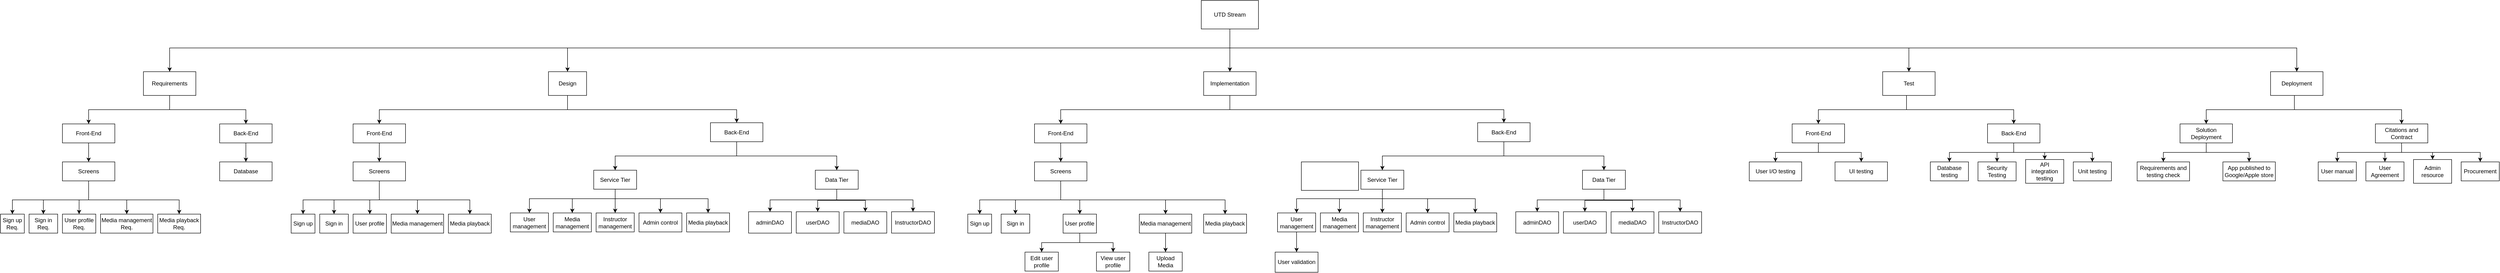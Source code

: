 <mxfile version="14.4.3" type="github">
  <diagram id="Z83CDnLwwzP-TWheSOMz" name="Page-1">
    <mxGraphModel dx="1221" dy="682" grid="1" gridSize="10" guides="1" tooltips="1" connect="1" arrows="1" fold="1" page="1" pageScale="1" pageWidth="850" pageHeight="1100" math="0" shadow="0">
      <root>
        <mxCell id="0" />
        <mxCell id="1" parent="0" />
        <mxCell id="xZ4t5qYj1OsYNwdSgrL3-1" value="Back-End" style="rounded=0;whiteSpace=wrap;html=1;" vertex="1" parent="1">
          <mxGeometry x="470" y="390" width="110" height="40" as="geometry" />
        </mxCell>
        <mxCell id="xZ4t5qYj1OsYNwdSgrL3-2" value="Database" style="rounded=0;whiteSpace=wrap;html=1;" vertex="1" parent="1">
          <mxGeometry x="470" y="470" width="110" height="40" as="geometry" />
        </mxCell>
        <mxCell id="xZ4t5qYj1OsYNwdSgrL3-3" value="" style="endArrow=classic;html=1;entryX=0.5;entryY=0;entryDx=0;entryDy=0;exitX=0.5;exitY=1;exitDx=0;exitDy=0;" edge="1" parent="1" source="xZ4t5qYj1OsYNwdSgrL3-1" target="xZ4t5qYj1OsYNwdSgrL3-2">
          <mxGeometry width="50" height="50" relative="1" as="geometry">
            <mxPoint x="130" y="430" as="sourcePoint" />
            <mxPoint x="180" y="380" as="targetPoint" />
          </mxGeometry>
        </mxCell>
        <mxCell id="xZ4t5qYj1OsYNwdSgrL3-6" value="" style="edgeStyle=orthogonalEdgeStyle;rounded=0;orthogonalLoop=1;jettySize=auto;html=1;" edge="1" parent="1" source="xZ4t5qYj1OsYNwdSgrL3-4" target="xZ4t5qYj1OsYNwdSgrL3-5">
          <mxGeometry relative="1" as="geometry" />
        </mxCell>
        <mxCell id="xZ4t5qYj1OsYNwdSgrL3-4" value="Front-End" style="rounded=0;whiteSpace=wrap;html=1;" vertex="1" parent="1">
          <mxGeometry x="140" y="390" width="110" height="40" as="geometry" />
        </mxCell>
        <mxCell id="xZ4t5qYj1OsYNwdSgrL3-16" value="" style="edgeStyle=orthogonalEdgeStyle;rounded=0;orthogonalLoop=1;jettySize=auto;html=1;entryX=0.5;entryY=0;entryDx=0;entryDy=0;" edge="1" parent="1" source="xZ4t5qYj1OsYNwdSgrL3-5" target="xZ4t5qYj1OsYNwdSgrL3-11">
          <mxGeometry relative="1" as="geometry">
            <Array as="points">
              <mxPoint x="195" y="550" />
              <mxPoint x="385" y="550" />
            </Array>
          </mxGeometry>
        </mxCell>
        <mxCell id="xZ4t5qYj1OsYNwdSgrL3-17" value="" style="edgeStyle=orthogonalEdgeStyle;rounded=0;orthogonalLoop=1;jettySize=auto;html=1;entryX=0.5;entryY=0;entryDx=0;entryDy=0;" edge="1" parent="1" source="xZ4t5qYj1OsYNwdSgrL3-5" target="xZ4t5qYj1OsYNwdSgrL3-7">
          <mxGeometry relative="1" as="geometry">
            <Array as="points">
              <mxPoint x="195" y="550" />
              <mxPoint x="35" y="550" />
            </Array>
          </mxGeometry>
        </mxCell>
        <mxCell id="xZ4t5qYj1OsYNwdSgrL3-18" value="" style="edgeStyle=orthogonalEdgeStyle;rounded=0;orthogonalLoop=1;jettySize=auto;html=1;" edge="1" parent="1" source="xZ4t5qYj1OsYNwdSgrL3-5" target="xZ4t5qYj1OsYNwdSgrL3-8">
          <mxGeometry relative="1" as="geometry">
            <Array as="points">
              <mxPoint x="195" y="550" />
              <mxPoint x="100" y="550" />
            </Array>
          </mxGeometry>
        </mxCell>
        <mxCell id="xZ4t5qYj1OsYNwdSgrL3-19" value="" style="edgeStyle=orthogonalEdgeStyle;rounded=0;orthogonalLoop=1;jettySize=auto;html=1;entryX=0.5;entryY=0;entryDx=0;entryDy=0;" edge="1" parent="1" source="xZ4t5qYj1OsYNwdSgrL3-5" target="xZ4t5qYj1OsYNwdSgrL3-10">
          <mxGeometry relative="1" as="geometry">
            <Array as="points">
              <mxPoint x="195" y="550" />
              <mxPoint x="275" y="550" />
            </Array>
          </mxGeometry>
        </mxCell>
        <mxCell id="xZ4t5qYj1OsYNwdSgrL3-5" value="Screens" style="rounded=0;whiteSpace=wrap;html=1;" vertex="1" parent="1">
          <mxGeometry x="140" y="470" width="110" height="40" as="geometry" />
        </mxCell>
        <mxCell id="xZ4t5qYj1OsYNwdSgrL3-7" value="Sign up Req." style="rounded=0;whiteSpace=wrap;html=1;" vertex="1" parent="1">
          <mxGeometry x="10" y="580" width="50" height="40" as="geometry" />
        </mxCell>
        <mxCell id="xZ4t5qYj1OsYNwdSgrL3-8" value="Sign in&lt;br&gt;Req." style="rounded=0;whiteSpace=wrap;html=1;" vertex="1" parent="1">
          <mxGeometry x="70" y="580" width="60" height="40" as="geometry" />
        </mxCell>
        <mxCell id="xZ4t5qYj1OsYNwdSgrL3-9" value="User profile&lt;br&gt;Req." style="rounded=0;whiteSpace=wrap;html=1;" vertex="1" parent="1">
          <mxGeometry x="140" y="580" width="70" height="40" as="geometry" />
        </mxCell>
        <mxCell id="xZ4t5qYj1OsYNwdSgrL3-10" value="Media management&lt;br&gt;Req." style="rounded=0;whiteSpace=wrap;html=1;" vertex="1" parent="1">
          <mxGeometry x="220" y="580" width="110" height="40" as="geometry" />
        </mxCell>
        <mxCell id="xZ4t5qYj1OsYNwdSgrL3-11" value="Media playback&lt;br&gt;Req." style="rounded=0;whiteSpace=wrap;html=1;" vertex="1" parent="1">
          <mxGeometry x="340" y="580" width="90" height="40" as="geometry" />
        </mxCell>
        <mxCell id="xZ4t5qYj1OsYNwdSgrL3-20" value="" style="edgeStyle=orthogonalEdgeStyle;rounded=0;orthogonalLoop=1;jettySize=auto;html=1;entryX=0.5;entryY=0;entryDx=0;entryDy=0;exitX=0.5;exitY=1;exitDx=0;exitDy=0;" edge="1" parent="1" source="xZ4t5qYj1OsYNwdSgrL3-5" target="xZ4t5qYj1OsYNwdSgrL3-9">
          <mxGeometry relative="1" as="geometry">
            <mxPoint x="205" y="540" as="sourcePoint" />
            <mxPoint x="285" y="590" as="targetPoint" />
            <Array as="points">
              <mxPoint x="195" y="550" />
              <mxPoint x="175" y="550" />
            </Array>
          </mxGeometry>
        </mxCell>
        <mxCell id="xZ4t5qYj1OsYNwdSgrL3-24" value="" style="edgeStyle=orthogonalEdgeStyle;rounded=0;orthogonalLoop=1;jettySize=auto;html=1;" edge="1" parent="1" source="xZ4t5qYj1OsYNwdSgrL3-23" target="xZ4t5qYj1OsYNwdSgrL3-4">
          <mxGeometry relative="1" as="geometry">
            <Array as="points">
              <mxPoint x="365" y="360" />
              <mxPoint x="195" y="360" />
            </Array>
          </mxGeometry>
        </mxCell>
        <mxCell id="xZ4t5qYj1OsYNwdSgrL3-25" style="edgeStyle=orthogonalEdgeStyle;rounded=0;orthogonalLoop=1;jettySize=auto;html=1;entryX=0.5;entryY=0;entryDx=0;entryDy=0;" edge="1" parent="1" source="xZ4t5qYj1OsYNwdSgrL3-23" target="xZ4t5qYj1OsYNwdSgrL3-1">
          <mxGeometry relative="1" as="geometry">
            <Array as="points">
              <mxPoint x="365" y="360" />
              <mxPoint x="525" y="360" />
            </Array>
          </mxGeometry>
        </mxCell>
        <mxCell id="xZ4t5qYj1OsYNwdSgrL3-23" value="Requirements" style="rounded=0;whiteSpace=wrap;html=1;" vertex="1" parent="1">
          <mxGeometry x="310" y="280" width="110" height="50" as="geometry" />
        </mxCell>
        <mxCell id="xZ4t5qYj1OsYNwdSgrL3-62" style="edgeStyle=orthogonalEdgeStyle;rounded=0;orthogonalLoop=1;jettySize=auto;html=1;entryX=0.5;entryY=0;entryDx=0;entryDy=0;" edge="1" parent="1" source="xZ4t5qYj1OsYNwdSgrL3-26" target="xZ4t5qYj1OsYNwdSgrL3-45">
          <mxGeometry relative="1" as="geometry">
            <Array as="points">
              <mxPoint x="1555" y="457.5" />
              <mxPoint x="1300" y="457.5" />
            </Array>
          </mxGeometry>
        </mxCell>
        <mxCell id="xZ4t5qYj1OsYNwdSgrL3-63" style="edgeStyle=orthogonalEdgeStyle;rounded=0;orthogonalLoop=1;jettySize=auto;html=1;entryX=0.5;entryY=0;entryDx=0;entryDy=0;" edge="1" parent="1" source="xZ4t5qYj1OsYNwdSgrL3-26" target="xZ4t5qYj1OsYNwdSgrL3-27">
          <mxGeometry relative="1" as="geometry">
            <Array as="points">
              <mxPoint x="1555" y="457.5" />
              <mxPoint x="1765" y="457.5" />
            </Array>
          </mxGeometry>
        </mxCell>
        <mxCell id="xZ4t5qYj1OsYNwdSgrL3-26" value="Back-End" style="rounded=0;whiteSpace=wrap;html=1;" vertex="1" parent="1">
          <mxGeometry x="1500" y="387.5" width="110" height="40" as="geometry" />
        </mxCell>
        <mxCell id="xZ4t5qYj1OsYNwdSgrL3-64" value="" style="edgeStyle=orthogonalEdgeStyle;rounded=0;orthogonalLoop=1;jettySize=auto;html=1;entryX=0.5;entryY=0;entryDx=0;entryDy=0;" edge="1" parent="1" source="xZ4t5qYj1OsYNwdSgrL3-27" target="xZ4t5qYj1OsYNwdSgrL3-55">
          <mxGeometry relative="1" as="geometry">
            <Array as="points">
              <mxPoint x="1765" y="550" />
              <mxPoint x="1925" y="550" />
            </Array>
          </mxGeometry>
        </mxCell>
        <mxCell id="xZ4t5qYj1OsYNwdSgrL3-65" value="" style="edgeStyle=orthogonalEdgeStyle;rounded=0;orthogonalLoop=1;jettySize=auto;html=1;entryX=0.5;entryY=0;entryDx=0;entryDy=0;" edge="1" parent="1" source="xZ4t5qYj1OsYNwdSgrL3-27" target="xZ4t5qYj1OsYNwdSgrL3-56">
          <mxGeometry relative="1" as="geometry">
            <Array as="points">
              <mxPoint x="1765" y="550" />
              <mxPoint x="1625" y="550" />
            </Array>
          </mxGeometry>
        </mxCell>
        <mxCell id="xZ4t5qYj1OsYNwdSgrL3-66" value="" style="edgeStyle=orthogonalEdgeStyle;rounded=0;orthogonalLoop=1;jettySize=auto;html=1;entryX=0.5;entryY=0;entryDx=0;entryDy=0;" edge="1" parent="1" source="xZ4t5qYj1OsYNwdSgrL3-27" target="xZ4t5qYj1OsYNwdSgrL3-53">
          <mxGeometry relative="1" as="geometry">
            <Array as="points">
              <mxPoint x="1765" y="551" />
              <mxPoint x="1725" y="551" />
            </Array>
          </mxGeometry>
        </mxCell>
        <mxCell id="xZ4t5qYj1OsYNwdSgrL3-67" style="edgeStyle=orthogonalEdgeStyle;rounded=0;orthogonalLoop=1;jettySize=auto;html=1;entryX=0.5;entryY=0;entryDx=0;entryDy=0;" edge="1" parent="1" source="xZ4t5qYj1OsYNwdSgrL3-27" target="xZ4t5qYj1OsYNwdSgrL3-54">
          <mxGeometry relative="1" as="geometry">
            <Array as="points">
              <mxPoint x="1765" y="551" />
              <mxPoint x="1825" y="551" />
            </Array>
          </mxGeometry>
        </mxCell>
        <mxCell id="xZ4t5qYj1OsYNwdSgrL3-27" value="Data Tier" style="rounded=0;whiteSpace=wrap;html=1;" vertex="1" parent="1">
          <mxGeometry x="1720" y="487.5" width="90" height="40" as="geometry" />
        </mxCell>
        <mxCell id="xZ4t5qYj1OsYNwdSgrL3-29" value="" style="edgeStyle=orthogonalEdgeStyle;rounded=0;orthogonalLoop=1;jettySize=auto;html=1;" edge="1" parent="1" source="xZ4t5qYj1OsYNwdSgrL3-30" target="xZ4t5qYj1OsYNwdSgrL3-35">
          <mxGeometry relative="1" as="geometry" />
        </mxCell>
        <mxCell id="xZ4t5qYj1OsYNwdSgrL3-30" value="Front-End" style="rounded=0;whiteSpace=wrap;html=1;" vertex="1" parent="1">
          <mxGeometry x="750" y="390" width="110" height="40" as="geometry" />
        </mxCell>
        <mxCell id="xZ4t5qYj1OsYNwdSgrL3-31" value="" style="edgeStyle=orthogonalEdgeStyle;rounded=0;orthogonalLoop=1;jettySize=auto;html=1;entryX=0.5;entryY=0;entryDx=0;entryDy=0;" edge="1" parent="1" source="xZ4t5qYj1OsYNwdSgrL3-35" target="xZ4t5qYj1OsYNwdSgrL3-40">
          <mxGeometry relative="1" as="geometry">
            <Array as="points">
              <mxPoint x="805" y="550" />
              <mxPoint x="995" y="550" />
            </Array>
          </mxGeometry>
        </mxCell>
        <mxCell id="xZ4t5qYj1OsYNwdSgrL3-32" value="" style="edgeStyle=orthogonalEdgeStyle;rounded=0;orthogonalLoop=1;jettySize=auto;html=1;entryX=0.5;entryY=0;entryDx=0;entryDy=0;" edge="1" parent="1" source="xZ4t5qYj1OsYNwdSgrL3-35" target="xZ4t5qYj1OsYNwdSgrL3-36">
          <mxGeometry relative="1" as="geometry">
            <Array as="points">
              <mxPoint x="805" y="550" />
              <mxPoint x="645" y="550" />
            </Array>
          </mxGeometry>
        </mxCell>
        <mxCell id="xZ4t5qYj1OsYNwdSgrL3-33" value="" style="edgeStyle=orthogonalEdgeStyle;rounded=0;orthogonalLoop=1;jettySize=auto;html=1;" edge="1" parent="1" source="xZ4t5qYj1OsYNwdSgrL3-35" target="xZ4t5qYj1OsYNwdSgrL3-37">
          <mxGeometry relative="1" as="geometry">
            <Array as="points">
              <mxPoint x="805" y="550" />
              <mxPoint x="710" y="550" />
            </Array>
          </mxGeometry>
        </mxCell>
        <mxCell id="xZ4t5qYj1OsYNwdSgrL3-34" value="" style="edgeStyle=orthogonalEdgeStyle;rounded=0;orthogonalLoop=1;jettySize=auto;html=1;entryX=0.5;entryY=0;entryDx=0;entryDy=0;" edge="1" parent="1" source="xZ4t5qYj1OsYNwdSgrL3-35" target="xZ4t5qYj1OsYNwdSgrL3-39">
          <mxGeometry relative="1" as="geometry">
            <Array as="points">
              <mxPoint x="805" y="550" />
              <mxPoint x="885" y="550" />
            </Array>
          </mxGeometry>
        </mxCell>
        <mxCell id="xZ4t5qYj1OsYNwdSgrL3-35" value="Screens" style="rounded=0;whiteSpace=wrap;html=1;" vertex="1" parent="1">
          <mxGeometry x="750" y="470" width="110" height="40" as="geometry" />
        </mxCell>
        <mxCell id="xZ4t5qYj1OsYNwdSgrL3-36" value="Sign up" style="rounded=0;whiteSpace=wrap;html=1;" vertex="1" parent="1">
          <mxGeometry x="620" y="580" width="50" height="40" as="geometry" />
        </mxCell>
        <mxCell id="xZ4t5qYj1OsYNwdSgrL3-37" value="Sign in" style="rounded=0;whiteSpace=wrap;html=1;" vertex="1" parent="1">
          <mxGeometry x="680" y="580" width="60" height="40" as="geometry" />
        </mxCell>
        <mxCell id="xZ4t5qYj1OsYNwdSgrL3-38" value="User profile" style="rounded=0;whiteSpace=wrap;html=1;" vertex="1" parent="1">
          <mxGeometry x="750" y="580" width="70" height="40" as="geometry" />
        </mxCell>
        <mxCell id="xZ4t5qYj1OsYNwdSgrL3-39" value="Media management" style="rounded=0;whiteSpace=wrap;html=1;" vertex="1" parent="1">
          <mxGeometry x="830" y="580" width="110" height="40" as="geometry" />
        </mxCell>
        <mxCell id="xZ4t5qYj1OsYNwdSgrL3-40" value="Media playback" style="rounded=0;whiteSpace=wrap;html=1;" vertex="1" parent="1">
          <mxGeometry x="950" y="580" width="90" height="40" as="geometry" />
        </mxCell>
        <mxCell id="xZ4t5qYj1OsYNwdSgrL3-41" value="" style="edgeStyle=orthogonalEdgeStyle;rounded=0;orthogonalLoop=1;jettySize=auto;html=1;entryX=0.5;entryY=0;entryDx=0;entryDy=0;exitX=0.5;exitY=1;exitDx=0;exitDy=0;" edge="1" parent="1" source="xZ4t5qYj1OsYNwdSgrL3-35" target="xZ4t5qYj1OsYNwdSgrL3-38">
          <mxGeometry relative="1" as="geometry">
            <mxPoint x="815" y="540" as="sourcePoint" />
            <mxPoint x="895" y="590" as="targetPoint" />
            <Array as="points">
              <mxPoint x="805" y="550" />
              <mxPoint x="785" y="550" />
            </Array>
          </mxGeometry>
        </mxCell>
        <mxCell id="xZ4t5qYj1OsYNwdSgrL3-42" value="" style="edgeStyle=orthogonalEdgeStyle;rounded=0;orthogonalLoop=1;jettySize=auto;html=1;" edge="1" parent="1" source="xZ4t5qYj1OsYNwdSgrL3-44" target="xZ4t5qYj1OsYNwdSgrL3-30">
          <mxGeometry relative="1" as="geometry">
            <Array as="points">
              <mxPoint x="1200" y="360" />
              <mxPoint x="805" y="360" />
            </Array>
          </mxGeometry>
        </mxCell>
        <mxCell id="xZ4t5qYj1OsYNwdSgrL3-43" style="edgeStyle=orthogonalEdgeStyle;rounded=0;orthogonalLoop=1;jettySize=auto;html=1;entryX=0.5;entryY=0;entryDx=0;entryDy=0;" edge="1" parent="1" source="xZ4t5qYj1OsYNwdSgrL3-44" target="xZ4t5qYj1OsYNwdSgrL3-26">
          <mxGeometry relative="1" as="geometry">
            <Array as="points">
              <mxPoint x="1200" y="360" />
              <mxPoint x="1555" y="360" />
            </Array>
          </mxGeometry>
        </mxCell>
        <mxCell id="xZ4t5qYj1OsYNwdSgrL3-44" value="Design" style="rounded=0;whiteSpace=wrap;html=1;" vertex="1" parent="1">
          <mxGeometry x="1160" y="280" width="80" height="50" as="geometry" />
        </mxCell>
        <mxCell id="xZ4t5qYj1OsYNwdSgrL3-57" value="" style="edgeStyle=orthogonalEdgeStyle;rounded=0;orthogonalLoop=1;jettySize=auto;html=1;entryX=0.5;entryY=0;entryDx=0;entryDy=0;" edge="1" parent="1" source="xZ4t5qYj1OsYNwdSgrL3-45" target="xZ4t5qYj1OsYNwdSgrL3-50">
          <mxGeometry relative="1" as="geometry">
            <Array as="points">
              <mxPoint x="1300" y="547.5" />
              <mxPoint x="1495" y="547.5" />
            </Array>
          </mxGeometry>
        </mxCell>
        <mxCell id="xZ4t5qYj1OsYNwdSgrL3-58" value="" style="edgeStyle=orthogonalEdgeStyle;rounded=0;orthogonalLoop=1;jettySize=auto;html=1;entryX=0.5;entryY=0;entryDx=0;entryDy=0;" edge="1" parent="1" source="xZ4t5qYj1OsYNwdSgrL3-45" target="xZ4t5qYj1OsYNwdSgrL3-49">
          <mxGeometry relative="1" as="geometry">
            <Array as="points">
              <mxPoint x="1300" y="547.5" />
              <mxPoint x="1395" y="547.5" />
            </Array>
          </mxGeometry>
        </mxCell>
        <mxCell id="xZ4t5qYj1OsYNwdSgrL3-59" value="" style="edgeStyle=orthogonalEdgeStyle;rounded=0;orthogonalLoop=1;jettySize=auto;html=1;entryX=0.5;entryY=0;entryDx=0;entryDy=0;" edge="1" parent="1" source="xZ4t5qYj1OsYNwdSgrL3-45" target="xZ4t5qYj1OsYNwdSgrL3-46">
          <mxGeometry relative="1" as="geometry">
            <Array as="points">
              <mxPoint x="1300" y="547.5" />
              <mxPoint x="1120" y="547.5" />
            </Array>
          </mxGeometry>
        </mxCell>
        <mxCell id="xZ4t5qYj1OsYNwdSgrL3-60" value="" style="edgeStyle=orthogonalEdgeStyle;rounded=0;orthogonalLoop=1;jettySize=auto;html=1;entryX=0.5;entryY=0;entryDx=0;entryDy=0;" edge="1" parent="1" source="xZ4t5qYj1OsYNwdSgrL3-45" target="xZ4t5qYj1OsYNwdSgrL3-47">
          <mxGeometry relative="1" as="geometry">
            <Array as="points">
              <mxPoint x="1300" y="547.5" />
              <mxPoint x="1210" y="547.5" />
            </Array>
          </mxGeometry>
        </mxCell>
        <mxCell id="xZ4t5qYj1OsYNwdSgrL3-61" value="" style="edgeStyle=orthogonalEdgeStyle;rounded=0;orthogonalLoop=1;jettySize=auto;html=1;" edge="1" parent="1" source="xZ4t5qYj1OsYNwdSgrL3-45" target="xZ4t5qYj1OsYNwdSgrL3-48">
          <mxGeometry relative="1" as="geometry" />
        </mxCell>
        <mxCell id="xZ4t5qYj1OsYNwdSgrL3-45" value="Service Tier" style="rounded=0;whiteSpace=wrap;html=1;" vertex="1" parent="1">
          <mxGeometry x="1255" y="487.5" width="90" height="40" as="geometry" />
        </mxCell>
        <mxCell id="xZ4t5qYj1OsYNwdSgrL3-46" value="User management" style="rounded=0;whiteSpace=wrap;html=1;" vertex="1" parent="1">
          <mxGeometry x="1080" y="577.5" width="80" height="40" as="geometry" />
        </mxCell>
        <mxCell id="xZ4t5qYj1OsYNwdSgrL3-47" value="Media management" style="rounded=0;whiteSpace=wrap;html=1;" vertex="1" parent="1">
          <mxGeometry x="1170" y="577.5" width="80" height="40" as="geometry" />
        </mxCell>
        <mxCell id="xZ4t5qYj1OsYNwdSgrL3-48" value="Instructor management" style="rounded=0;whiteSpace=wrap;html=1;" vertex="1" parent="1">
          <mxGeometry x="1260" y="577.5" width="80" height="40" as="geometry" />
        </mxCell>
        <mxCell id="xZ4t5qYj1OsYNwdSgrL3-49" value="Admin control" style="rounded=0;whiteSpace=wrap;html=1;" vertex="1" parent="1">
          <mxGeometry x="1350" y="577.5" width="90" height="40" as="geometry" />
        </mxCell>
        <mxCell id="xZ4t5qYj1OsYNwdSgrL3-50" value="Media playback" style="rounded=0;whiteSpace=wrap;html=1;" vertex="1" parent="1">
          <mxGeometry x="1450" y="577.5" width="90" height="40" as="geometry" />
        </mxCell>
        <mxCell id="xZ4t5qYj1OsYNwdSgrL3-53" value="userDAO" style="whiteSpace=wrap;html=1;rounded=0;" vertex="1" parent="1">
          <mxGeometry x="1680" y="575" width="90" height="45" as="geometry" />
        </mxCell>
        <mxCell id="xZ4t5qYj1OsYNwdSgrL3-54" value="mediaDAO" style="whiteSpace=wrap;html=1;rounded=0;" vertex="1" parent="1">
          <mxGeometry x="1780" y="575" width="90" height="45" as="geometry" />
        </mxCell>
        <mxCell id="xZ4t5qYj1OsYNwdSgrL3-55" value="InstructorDAO" style="whiteSpace=wrap;html=1;rounded=0;" vertex="1" parent="1">
          <mxGeometry x="1880" y="575" width="90" height="45" as="geometry" />
        </mxCell>
        <mxCell id="xZ4t5qYj1OsYNwdSgrL3-56" value="adminDAO" style="whiteSpace=wrap;html=1;rounded=0;" vertex="1" parent="1">
          <mxGeometry x="1580" y="575" width="90" height="45" as="geometry" />
        </mxCell>
        <mxCell id="xZ4t5qYj1OsYNwdSgrL3-68" style="edgeStyle=orthogonalEdgeStyle;rounded=0;orthogonalLoop=1;jettySize=auto;html=1;entryX=0.5;entryY=0;entryDx=0;entryDy=0;" edge="1" parent="1" source="xZ4t5qYj1OsYNwdSgrL3-70" target="xZ4t5qYj1OsYNwdSgrL3-97">
          <mxGeometry relative="1" as="geometry">
            <Array as="points">
              <mxPoint x="3165" y="457.5" />
              <mxPoint x="2910" y="457.5" />
            </Array>
          </mxGeometry>
        </mxCell>
        <mxCell id="xZ4t5qYj1OsYNwdSgrL3-69" style="edgeStyle=orthogonalEdgeStyle;rounded=0;orthogonalLoop=1;jettySize=auto;html=1;entryX=0.5;entryY=0;entryDx=0;entryDy=0;" edge="1" parent="1" source="xZ4t5qYj1OsYNwdSgrL3-70" target="xZ4t5qYj1OsYNwdSgrL3-75">
          <mxGeometry relative="1" as="geometry">
            <Array as="points">
              <mxPoint x="3165" y="457.5" />
              <mxPoint x="3375" y="457.5" />
            </Array>
          </mxGeometry>
        </mxCell>
        <mxCell id="xZ4t5qYj1OsYNwdSgrL3-70" value="Back-End" style="rounded=0;whiteSpace=wrap;html=1;" vertex="1" parent="1">
          <mxGeometry x="3110" y="387.5" width="110" height="40" as="geometry" />
        </mxCell>
        <mxCell id="xZ4t5qYj1OsYNwdSgrL3-71" value="" style="edgeStyle=orthogonalEdgeStyle;rounded=0;orthogonalLoop=1;jettySize=auto;html=1;entryX=0.5;entryY=0;entryDx=0;entryDy=0;" edge="1" parent="1" source="xZ4t5qYj1OsYNwdSgrL3-75">
          <mxGeometry relative="1" as="geometry">
            <Array as="points">
              <mxPoint x="3375" y="550" />
              <mxPoint x="3535" y="550" />
            </Array>
            <mxPoint x="3535" y="575" as="targetPoint" />
          </mxGeometry>
        </mxCell>
        <mxCell id="xZ4t5qYj1OsYNwdSgrL3-72" value="" style="edgeStyle=orthogonalEdgeStyle;rounded=0;orthogonalLoop=1;jettySize=auto;html=1;entryX=0.5;entryY=0;entryDx=0;entryDy=0;" edge="1" parent="1" source="xZ4t5qYj1OsYNwdSgrL3-75" target="xZ4t5qYj1OsYNwdSgrL3-106">
          <mxGeometry relative="1" as="geometry">
            <Array as="points">
              <mxPoint x="3375" y="550" />
              <mxPoint x="3235" y="550" />
            </Array>
          </mxGeometry>
        </mxCell>
        <mxCell id="xZ4t5qYj1OsYNwdSgrL3-73" value="" style="edgeStyle=orthogonalEdgeStyle;rounded=0;orthogonalLoop=1;jettySize=auto;html=1;entryX=0.5;entryY=0;entryDx=0;entryDy=0;" edge="1" parent="1" source="xZ4t5qYj1OsYNwdSgrL3-75" target="xZ4t5qYj1OsYNwdSgrL3-103">
          <mxGeometry relative="1" as="geometry">
            <Array as="points">
              <mxPoint x="3375" y="551" />
              <mxPoint x="3335" y="551" />
            </Array>
          </mxGeometry>
        </mxCell>
        <mxCell id="xZ4t5qYj1OsYNwdSgrL3-74" style="edgeStyle=orthogonalEdgeStyle;rounded=0;orthogonalLoop=1;jettySize=auto;html=1;entryX=0.5;entryY=0;entryDx=0;entryDy=0;" edge="1" parent="1" source="xZ4t5qYj1OsYNwdSgrL3-75" target="xZ4t5qYj1OsYNwdSgrL3-104">
          <mxGeometry relative="1" as="geometry">
            <Array as="points">
              <mxPoint x="3375" y="551" />
              <mxPoint x="3435" y="551" />
            </Array>
          </mxGeometry>
        </mxCell>
        <mxCell id="xZ4t5qYj1OsYNwdSgrL3-75" value="Data Tier" style="rounded=0;whiteSpace=wrap;html=1;" vertex="1" parent="1">
          <mxGeometry x="3330" y="487.5" width="90" height="40" as="geometry" />
        </mxCell>
        <mxCell id="xZ4t5qYj1OsYNwdSgrL3-76" value="" style="edgeStyle=orthogonalEdgeStyle;rounded=0;orthogonalLoop=1;jettySize=auto;html=1;" edge="1" parent="1" source="xZ4t5qYj1OsYNwdSgrL3-77" target="xZ4t5qYj1OsYNwdSgrL3-82">
          <mxGeometry relative="1" as="geometry" />
        </mxCell>
        <mxCell id="xZ4t5qYj1OsYNwdSgrL3-77" value="Front-End" style="rounded=0;whiteSpace=wrap;html=1;" vertex="1" parent="1">
          <mxGeometry x="2180" y="390" width="110" height="40" as="geometry" />
        </mxCell>
        <mxCell id="xZ4t5qYj1OsYNwdSgrL3-78" value="" style="edgeStyle=orthogonalEdgeStyle;rounded=0;orthogonalLoop=1;jettySize=auto;html=1;entryX=0.5;entryY=0;entryDx=0;entryDy=0;" edge="1" parent="1" source="xZ4t5qYj1OsYNwdSgrL3-82" target="xZ4t5qYj1OsYNwdSgrL3-87">
          <mxGeometry relative="1" as="geometry">
            <Array as="points">
              <mxPoint x="2235" y="550" />
              <mxPoint x="2580" y="550" />
            </Array>
          </mxGeometry>
        </mxCell>
        <mxCell id="xZ4t5qYj1OsYNwdSgrL3-79" value="" style="edgeStyle=orthogonalEdgeStyle;rounded=0;orthogonalLoop=1;jettySize=auto;html=1;entryX=0.5;entryY=0;entryDx=0;entryDy=0;" edge="1" parent="1" source="xZ4t5qYj1OsYNwdSgrL3-82" target="xZ4t5qYj1OsYNwdSgrL3-83">
          <mxGeometry relative="1" as="geometry">
            <Array as="points">
              <mxPoint x="2235" y="550" />
              <mxPoint x="2065" y="550" />
            </Array>
          </mxGeometry>
        </mxCell>
        <mxCell id="xZ4t5qYj1OsYNwdSgrL3-80" value="" style="edgeStyle=orthogonalEdgeStyle;rounded=0;orthogonalLoop=1;jettySize=auto;html=1;" edge="1" parent="1" source="xZ4t5qYj1OsYNwdSgrL3-82" target="xZ4t5qYj1OsYNwdSgrL3-84">
          <mxGeometry relative="1" as="geometry">
            <Array as="points">
              <mxPoint x="2235" y="550" />
              <mxPoint x="2140" y="550" />
            </Array>
          </mxGeometry>
        </mxCell>
        <mxCell id="xZ4t5qYj1OsYNwdSgrL3-81" value="" style="edgeStyle=orthogonalEdgeStyle;rounded=0;orthogonalLoop=1;jettySize=auto;html=1;entryX=0.5;entryY=0;entryDx=0;entryDy=0;" edge="1" parent="1" source="xZ4t5qYj1OsYNwdSgrL3-82" target="xZ4t5qYj1OsYNwdSgrL3-86">
          <mxGeometry relative="1" as="geometry">
            <Array as="points">
              <mxPoint x="2235" y="550" />
              <mxPoint x="2455" y="550" />
            </Array>
          </mxGeometry>
        </mxCell>
        <mxCell id="xZ4t5qYj1OsYNwdSgrL3-82" value="Screens" style="rounded=0;whiteSpace=wrap;html=1;" vertex="1" parent="1">
          <mxGeometry x="2180" y="470" width="110" height="40" as="geometry" />
        </mxCell>
        <mxCell id="xZ4t5qYj1OsYNwdSgrL3-83" value="Sign up" style="rounded=0;whiteSpace=wrap;html=1;" vertex="1" parent="1">
          <mxGeometry x="2040" y="580" width="50" height="40" as="geometry" />
        </mxCell>
        <mxCell id="xZ4t5qYj1OsYNwdSgrL3-84" value="Sign in" style="rounded=0;whiteSpace=wrap;html=1;" vertex="1" parent="1">
          <mxGeometry x="2110" y="580" width="60" height="40" as="geometry" />
        </mxCell>
        <mxCell id="xZ4t5qYj1OsYNwdSgrL3-114" value="" style="edgeStyle=orthogonalEdgeStyle;rounded=0;orthogonalLoop=1;jettySize=auto;html=1;" edge="1" parent="1" source="xZ4t5qYj1OsYNwdSgrL3-85" target="xZ4t5qYj1OsYNwdSgrL3-111">
          <mxGeometry relative="1" as="geometry" />
        </mxCell>
        <mxCell id="xZ4t5qYj1OsYNwdSgrL3-115" style="edgeStyle=orthogonalEdgeStyle;rounded=0;orthogonalLoop=1;jettySize=auto;html=1;entryX=0.5;entryY=0;entryDx=0;entryDy=0;" edge="1" parent="1" source="xZ4t5qYj1OsYNwdSgrL3-85" target="xZ4t5qYj1OsYNwdSgrL3-110">
          <mxGeometry relative="1" as="geometry">
            <Array as="points">
              <mxPoint x="2275" y="640" />
              <mxPoint x="2195" y="640" />
            </Array>
          </mxGeometry>
        </mxCell>
        <mxCell id="xZ4t5qYj1OsYNwdSgrL3-85" value="User profile" style="rounded=0;whiteSpace=wrap;html=1;" vertex="1" parent="1">
          <mxGeometry x="2240" y="580" width="70" height="40" as="geometry" />
        </mxCell>
        <mxCell id="xZ4t5qYj1OsYNwdSgrL3-113" value="" style="edgeStyle=orthogonalEdgeStyle;rounded=0;orthogonalLoop=1;jettySize=auto;html=1;" edge="1" parent="1" source="xZ4t5qYj1OsYNwdSgrL3-86" target="xZ4t5qYj1OsYNwdSgrL3-112">
          <mxGeometry relative="1" as="geometry" />
        </mxCell>
        <mxCell id="xZ4t5qYj1OsYNwdSgrL3-86" value="Media management" style="rounded=0;whiteSpace=wrap;html=1;" vertex="1" parent="1">
          <mxGeometry x="2400" y="580" width="110" height="40" as="geometry" />
        </mxCell>
        <mxCell id="xZ4t5qYj1OsYNwdSgrL3-87" value="Media playback" style="rounded=0;whiteSpace=wrap;html=1;" vertex="1" parent="1">
          <mxGeometry x="2535" y="580" width="90" height="40" as="geometry" />
        </mxCell>
        <mxCell id="xZ4t5qYj1OsYNwdSgrL3-88" value="" style="edgeStyle=orthogonalEdgeStyle;rounded=0;orthogonalLoop=1;jettySize=auto;html=1;entryX=0.5;entryY=0;entryDx=0;entryDy=0;exitX=0.5;exitY=1;exitDx=0;exitDy=0;" edge="1" parent="1" source="xZ4t5qYj1OsYNwdSgrL3-82" target="xZ4t5qYj1OsYNwdSgrL3-85">
          <mxGeometry relative="1" as="geometry">
            <mxPoint x="2245" y="540" as="sourcePoint" />
            <mxPoint x="2325" y="590" as="targetPoint" />
            <Array as="points">
              <mxPoint x="2235" y="550" />
              <mxPoint x="2275" y="550" />
            </Array>
          </mxGeometry>
        </mxCell>
        <mxCell id="xZ4t5qYj1OsYNwdSgrL3-89" value="" style="edgeStyle=orthogonalEdgeStyle;rounded=0;orthogonalLoop=1;jettySize=auto;html=1;" edge="1" parent="1" source="xZ4t5qYj1OsYNwdSgrL3-91" target="xZ4t5qYj1OsYNwdSgrL3-77">
          <mxGeometry relative="1" as="geometry">
            <Array as="points">
              <mxPoint x="2590" y="360" />
              <mxPoint x="2235" y="360" />
            </Array>
          </mxGeometry>
        </mxCell>
        <mxCell id="xZ4t5qYj1OsYNwdSgrL3-90" style="edgeStyle=orthogonalEdgeStyle;rounded=0;orthogonalLoop=1;jettySize=auto;html=1;entryX=0.5;entryY=0;entryDx=0;entryDy=0;" edge="1" parent="1" source="xZ4t5qYj1OsYNwdSgrL3-91" target="xZ4t5qYj1OsYNwdSgrL3-70">
          <mxGeometry relative="1" as="geometry">
            <Array as="points">
              <mxPoint x="2590" y="360" />
              <mxPoint x="3165" y="360" />
            </Array>
          </mxGeometry>
        </mxCell>
        <mxCell id="xZ4t5qYj1OsYNwdSgrL3-91" value="Implementation" style="rounded=0;whiteSpace=wrap;html=1;" vertex="1" parent="1">
          <mxGeometry x="2535" y="280" width="110" height="50" as="geometry" />
        </mxCell>
        <mxCell id="xZ4t5qYj1OsYNwdSgrL3-92" value="" style="edgeStyle=orthogonalEdgeStyle;rounded=0;orthogonalLoop=1;jettySize=auto;html=1;entryX=0.5;entryY=0;entryDx=0;entryDy=0;" edge="1" parent="1" source="xZ4t5qYj1OsYNwdSgrL3-97" target="xZ4t5qYj1OsYNwdSgrL3-102">
          <mxGeometry relative="1" as="geometry">
            <Array as="points">
              <mxPoint x="2910" y="547.5" />
              <mxPoint x="3105" y="547.5" />
            </Array>
          </mxGeometry>
        </mxCell>
        <mxCell id="xZ4t5qYj1OsYNwdSgrL3-93" value="" style="edgeStyle=orthogonalEdgeStyle;rounded=0;orthogonalLoop=1;jettySize=auto;html=1;entryX=0.5;entryY=0;entryDx=0;entryDy=0;" edge="1" parent="1" source="xZ4t5qYj1OsYNwdSgrL3-97" target="xZ4t5qYj1OsYNwdSgrL3-101">
          <mxGeometry relative="1" as="geometry">
            <Array as="points">
              <mxPoint x="2910" y="547.5" />
              <mxPoint x="3005" y="547.5" />
            </Array>
          </mxGeometry>
        </mxCell>
        <mxCell id="xZ4t5qYj1OsYNwdSgrL3-94" value="" style="edgeStyle=orthogonalEdgeStyle;rounded=0;orthogonalLoop=1;jettySize=auto;html=1;entryX=0.5;entryY=0;entryDx=0;entryDy=0;" edge="1" parent="1" source="xZ4t5qYj1OsYNwdSgrL3-97" target="xZ4t5qYj1OsYNwdSgrL3-98">
          <mxGeometry relative="1" as="geometry">
            <Array as="points">
              <mxPoint x="2910" y="547.5" />
              <mxPoint x="2730" y="547.5" />
            </Array>
          </mxGeometry>
        </mxCell>
        <mxCell id="xZ4t5qYj1OsYNwdSgrL3-95" value="" style="edgeStyle=orthogonalEdgeStyle;rounded=0;orthogonalLoop=1;jettySize=auto;html=1;entryX=0.5;entryY=0;entryDx=0;entryDy=0;" edge="1" parent="1" source="xZ4t5qYj1OsYNwdSgrL3-97" target="xZ4t5qYj1OsYNwdSgrL3-99">
          <mxGeometry relative="1" as="geometry">
            <Array as="points">
              <mxPoint x="2910" y="547.5" />
              <mxPoint x="2820" y="547.5" />
            </Array>
          </mxGeometry>
        </mxCell>
        <mxCell id="xZ4t5qYj1OsYNwdSgrL3-96" value="" style="edgeStyle=orthogonalEdgeStyle;rounded=0;orthogonalLoop=1;jettySize=auto;html=1;" edge="1" parent="1" source="xZ4t5qYj1OsYNwdSgrL3-97" target="xZ4t5qYj1OsYNwdSgrL3-100">
          <mxGeometry relative="1" as="geometry" />
        </mxCell>
        <mxCell id="xZ4t5qYj1OsYNwdSgrL3-97" value="Service Tier" style="rounded=0;whiteSpace=wrap;html=1;" vertex="1" parent="1">
          <mxGeometry x="2865" y="487.5" width="90" height="40" as="geometry" />
        </mxCell>
        <mxCell id="xZ4t5qYj1OsYNwdSgrL3-118" value="" style="edgeStyle=orthogonalEdgeStyle;rounded=0;orthogonalLoop=1;jettySize=auto;html=1;" edge="1" parent="1" source="xZ4t5qYj1OsYNwdSgrL3-98" target="xZ4t5qYj1OsYNwdSgrL3-117">
          <mxGeometry relative="1" as="geometry" />
        </mxCell>
        <mxCell id="xZ4t5qYj1OsYNwdSgrL3-98" value="User management" style="rounded=0;whiteSpace=wrap;html=1;" vertex="1" parent="1">
          <mxGeometry x="2690" y="577.5" width="80" height="40" as="geometry" />
        </mxCell>
        <mxCell id="xZ4t5qYj1OsYNwdSgrL3-99" value="Media management" style="rounded=0;whiteSpace=wrap;html=1;" vertex="1" parent="1">
          <mxGeometry x="2780" y="577.5" width="80" height="40" as="geometry" />
        </mxCell>
        <mxCell id="xZ4t5qYj1OsYNwdSgrL3-100" value="Instructor management" style="rounded=0;whiteSpace=wrap;html=1;" vertex="1" parent="1">
          <mxGeometry x="2870" y="577.5" width="80" height="40" as="geometry" />
        </mxCell>
        <mxCell id="xZ4t5qYj1OsYNwdSgrL3-101" value="Admin control" style="rounded=0;whiteSpace=wrap;html=1;" vertex="1" parent="1">
          <mxGeometry x="2960" y="577.5" width="90" height="40" as="geometry" />
        </mxCell>
        <mxCell id="xZ4t5qYj1OsYNwdSgrL3-102" value="Media playback" style="rounded=0;whiteSpace=wrap;html=1;" vertex="1" parent="1">
          <mxGeometry x="3060" y="577.5" width="90" height="40" as="geometry" />
        </mxCell>
        <mxCell id="xZ4t5qYj1OsYNwdSgrL3-103" value="userDAO" style="whiteSpace=wrap;html=1;rounded=0;" vertex="1" parent="1">
          <mxGeometry x="3290" y="575" width="90" height="45" as="geometry" />
        </mxCell>
        <mxCell id="xZ4t5qYj1OsYNwdSgrL3-104" value="mediaDAO" style="whiteSpace=wrap;html=1;rounded=0;" vertex="1" parent="1">
          <mxGeometry x="3390" y="575" width="90" height="45" as="geometry" />
        </mxCell>
        <mxCell id="xZ4t5qYj1OsYNwdSgrL3-105" value="InstructorDAO" style="whiteSpace=wrap;html=1;rounded=0;" vertex="1" parent="1">
          <mxGeometry x="3490" y="575" width="90" height="45" as="geometry" />
        </mxCell>
        <mxCell id="xZ4t5qYj1OsYNwdSgrL3-106" value="adminDAO" style="whiteSpace=wrap;html=1;rounded=0;" vertex="1" parent="1">
          <mxGeometry x="3190" y="575" width="90" height="45" as="geometry" />
        </mxCell>
        <mxCell id="xZ4t5qYj1OsYNwdSgrL3-110" value="Edit user profile" style="rounded=0;whiteSpace=wrap;html=1;" vertex="1" parent="1">
          <mxGeometry x="2160" y="660" width="70" height="40" as="geometry" />
        </mxCell>
        <mxCell id="xZ4t5qYj1OsYNwdSgrL3-111" value="View user profile" style="rounded=0;whiteSpace=wrap;html=1;" vertex="1" parent="1">
          <mxGeometry x="2310" y="660" width="70" height="40" as="geometry" />
        </mxCell>
        <mxCell id="xZ4t5qYj1OsYNwdSgrL3-112" value="Upload Media" style="rounded=0;whiteSpace=wrap;html=1;" vertex="1" parent="1">
          <mxGeometry x="2420" y="660" width="70" height="40" as="geometry" />
        </mxCell>
        <mxCell id="xZ4t5qYj1OsYNwdSgrL3-117" value="User validation" style="whiteSpace=wrap;html=1;rounded=0;" vertex="1" parent="1">
          <mxGeometry x="2685" y="660" width="90" height="42.5" as="geometry" />
        </mxCell>
        <mxCell id="xZ4t5qYj1OsYNwdSgrL3-144" style="edgeStyle=orthogonalEdgeStyle;rounded=0;orthogonalLoop=1;jettySize=auto;html=1;entryX=0.5;entryY=0;entryDx=0;entryDy=0;" edge="1" parent="1" source="xZ4t5qYj1OsYNwdSgrL3-120" target="xZ4t5qYj1OsYNwdSgrL3-121">
          <mxGeometry relative="1" as="geometry">
            <Array as="points">
              <mxPoint x="4235" y="450" />
              <mxPoint x="4100" y="450" />
            </Array>
          </mxGeometry>
        </mxCell>
        <mxCell id="xZ4t5qYj1OsYNwdSgrL3-145" style="edgeStyle=orthogonalEdgeStyle;rounded=0;orthogonalLoop=1;jettySize=auto;html=1;entryX=0.5;entryY=0;entryDx=0;entryDy=0;" edge="1" parent="1" source="xZ4t5qYj1OsYNwdSgrL3-120" target="xZ4t5qYj1OsYNwdSgrL3-141">
          <mxGeometry relative="1" as="geometry" />
        </mxCell>
        <mxCell id="xZ4t5qYj1OsYNwdSgrL3-146" style="edgeStyle=orthogonalEdgeStyle;rounded=0;orthogonalLoop=1;jettySize=auto;html=1;entryX=0.5;entryY=0;entryDx=0;entryDy=0;" edge="1" parent="1" source="xZ4t5qYj1OsYNwdSgrL3-120" target="xZ4t5qYj1OsYNwdSgrL3-143">
          <mxGeometry relative="1" as="geometry">
            <Array as="points">
              <mxPoint x="4235" y="450" />
              <mxPoint x="4400" y="450" />
            </Array>
          </mxGeometry>
        </mxCell>
        <mxCell id="xZ4t5qYj1OsYNwdSgrL3-147" style="edgeStyle=orthogonalEdgeStyle;rounded=0;orthogonalLoop=1;jettySize=auto;html=1;entryX=0.5;entryY=0;entryDx=0;entryDy=0;" edge="1" parent="1" source="xZ4t5qYj1OsYNwdSgrL3-120" target="xZ4t5qYj1OsYNwdSgrL3-142">
          <mxGeometry relative="1" as="geometry" />
        </mxCell>
        <mxCell id="xZ4t5qYj1OsYNwdSgrL3-120" value="Back-End" style="rounded=0;whiteSpace=wrap;html=1;" vertex="1" parent="1">
          <mxGeometry x="4180" y="390" width="110" height="40" as="geometry" />
        </mxCell>
        <mxCell id="xZ4t5qYj1OsYNwdSgrL3-121" value="Database&lt;br&gt;testing" style="rounded=0;whiteSpace=wrap;html=1;" vertex="1" parent="1">
          <mxGeometry x="4060" y="470" width="80" height="40" as="geometry" />
        </mxCell>
        <mxCell id="xZ4t5qYj1OsYNwdSgrL3-123" value="" style="edgeStyle=orthogonalEdgeStyle;rounded=0;orthogonalLoop=1;jettySize=auto;html=1;" edge="1" parent="1" source="xZ4t5qYj1OsYNwdSgrL3-124" target="xZ4t5qYj1OsYNwdSgrL3-129">
          <mxGeometry relative="1" as="geometry" />
        </mxCell>
        <mxCell id="xZ4t5qYj1OsYNwdSgrL3-140" style="edgeStyle=orthogonalEdgeStyle;rounded=0;orthogonalLoop=1;jettySize=auto;html=1;entryX=0.5;entryY=0;entryDx=0;entryDy=0;" edge="1" parent="1" source="xZ4t5qYj1OsYNwdSgrL3-124" target="xZ4t5qYj1OsYNwdSgrL3-139">
          <mxGeometry relative="1" as="geometry" />
        </mxCell>
        <mxCell id="xZ4t5qYj1OsYNwdSgrL3-124" value="Front-End" style="rounded=0;whiteSpace=wrap;html=1;" vertex="1" parent="1">
          <mxGeometry x="3770" y="390" width="110" height="40" as="geometry" />
        </mxCell>
        <mxCell id="xZ4t5qYj1OsYNwdSgrL3-129" value="User I/O testing" style="rounded=0;whiteSpace=wrap;html=1;" vertex="1" parent="1">
          <mxGeometry x="3680" y="470" width="110" height="40" as="geometry" />
        </mxCell>
        <mxCell id="xZ4t5qYj1OsYNwdSgrL3-136" value="" style="edgeStyle=orthogonalEdgeStyle;rounded=0;orthogonalLoop=1;jettySize=auto;html=1;" edge="1" parent="1" source="xZ4t5qYj1OsYNwdSgrL3-138" target="xZ4t5qYj1OsYNwdSgrL3-124">
          <mxGeometry relative="1" as="geometry">
            <Array as="points">
              <mxPoint x="4010" y="360" />
              <mxPoint x="3825" y="360" />
            </Array>
          </mxGeometry>
        </mxCell>
        <mxCell id="xZ4t5qYj1OsYNwdSgrL3-137" style="edgeStyle=orthogonalEdgeStyle;rounded=0;orthogonalLoop=1;jettySize=auto;html=1;entryX=0.5;entryY=0;entryDx=0;entryDy=0;" edge="1" parent="1" source="xZ4t5qYj1OsYNwdSgrL3-138" target="xZ4t5qYj1OsYNwdSgrL3-120">
          <mxGeometry relative="1" as="geometry">
            <Array as="points">
              <mxPoint x="4010" y="360" />
              <mxPoint x="4235" y="360" />
            </Array>
          </mxGeometry>
        </mxCell>
        <mxCell id="xZ4t5qYj1OsYNwdSgrL3-138" value="Test" style="rounded=0;whiteSpace=wrap;html=1;" vertex="1" parent="1">
          <mxGeometry x="3960" y="280" width="110" height="50" as="geometry" />
        </mxCell>
        <mxCell id="xZ4t5qYj1OsYNwdSgrL3-139" value="UI testing" style="rounded=0;whiteSpace=wrap;html=1;" vertex="1" parent="1">
          <mxGeometry x="3860" y="470" width="110" height="40" as="geometry" />
        </mxCell>
        <mxCell id="xZ4t5qYj1OsYNwdSgrL3-141" value="Security Testing" style="rounded=0;whiteSpace=wrap;html=1;" vertex="1" parent="1">
          <mxGeometry x="4160" y="470" width="80" height="40" as="geometry" />
        </mxCell>
        <mxCell id="xZ4t5qYj1OsYNwdSgrL3-142" value="API integration testing" style="rounded=0;whiteSpace=wrap;html=1;" vertex="1" parent="1">
          <mxGeometry x="4260" y="465" width="80" height="50" as="geometry" />
        </mxCell>
        <mxCell id="xZ4t5qYj1OsYNwdSgrL3-143" value="Unit testing" style="rounded=0;whiteSpace=wrap;html=1;" vertex="1" parent="1">
          <mxGeometry x="4360" y="470" width="80" height="40" as="geometry" />
        </mxCell>
        <mxCell id="xZ4t5qYj1OsYNwdSgrL3-148" style="edgeStyle=orthogonalEdgeStyle;rounded=0;orthogonalLoop=1;jettySize=auto;html=1;entryX=0.5;entryY=0;entryDx=0;entryDy=0;" edge="1" parent="1" source="xZ4t5qYj1OsYNwdSgrL3-152" target="xZ4t5qYj1OsYNwdSgrL3-153">
          <mxGeometry relative="1" as="geometry">
            <Array as="points">
              <mxPoint x="5049" y="450" />
              <mxPoint x="4914" y="450" />
            </Array>
          </mxGeometry>
        </mxCell>
        <mxCell id="xZ4t5qYj1OsYNwdSgrL3-149" style="edgeStyle=orthogonalEdgeStyle;rounded=0;orthogonalLoop=1;jettySize=auto;html=1;entryX=0.5;entryY=0;entryDx=0;entryDy=0;" edge="1" parent="1" source="xZ4t5qYj1OsYNwdSgrL3-152" target="xZ4t5qYj1OsYNwdSgrL3-162">
          <mxGeometry relative="1" as="geometry" />
        </mxCell>
        <mxCell id="xZ4t5qYj1OsYNwdSgrL3-150" style="edgeStyle=orthogonalEdgeStyle;rounded=0;orthogonalLoop=1;jettySize=auto;html=1;entryX=0.5;entryY=0;entryDx=0;entryDy=0;" edge="1" parent="1" source="xZ4t5qYj1OsYNwdSgrL3-152" target="xZ4t5qYj1OsYNwdSgrL3-164">
          <mxGeometry relative="1" as="geometry">
            <Array as="points">
              <mxPoint x="5049" y="450" />
              <mxPoint x="5214" y="450" />
            </Array>
          </mxGeometry>
        </mxCell>
        <mxCell id="xZ4t5qYj1OsYNwdSgrL3-151" style="edgeStyle=orthogonalEdgeStyle;rounded=0;orthogonalLoop=1;jettySize=auto;html=1;entryX=0.5;entryY=0;entryDx=0;entryDy=0;" edge="1" parent="1" source="xZ4t5qYj1OsYNwdSgrL3-152" target="xZ4t5qYj1OsYNwdSgrL3-163">
          <mxGeometry relative="1" as="geometry" />
        </mxCell>
        <mxCell id="xZ4t5qYj1OsYNwdSgrL3-152" value="Citations and Contract" style="rounded=0;whiteSpace=wrap;html=1;" vertex="1" parent="1">
          <mxGeometry x="4994" y="390" width="110" height="40" as="geometry" />
        </mxCell>
        <mxCell id="xZ4t5qYj1OsYNwdSgrL3-153" value="User manual" style="rounded=0;whiteSpace=wrap;html=1;" vertex="1" parent="1">
          <mxGeometry x="4874" y="470" width="80" height="40" as="geometry" />
        </mxCell>
        <mxCell id="xZ4t5qYj1OsYNwdSgrL3-154" value="" style="edgeStyle=orthogonalEdgeStyle;rounded=0;orthogonalLoop=1;jettySize=auto;html=1;" edge="1" parent="1" source="xZ4t5qYj1OsYNwdSgrL3-156" target="xZ4t5qYj1OsYNwdSgrL3-157">
          <mxGeometry relative="1" as="geometry" />
        </mxCell>
        <mxCell id="xZ4t5qYj1OsYNwdSgrL3-155" style="edgeStyle=orthogonalEdgeStyle;rounded=0;orthogonalLoop=1;jettySize=auto;html=1;entryX=0.5;entryY=0;entryDx=0;entryDy=0;" edge="1" parent="1" source="xZ4t5qYj1OsYNwdSgrL3-156" target="xZ4t5qYj1OsYNwdSgrL3-161">
          <mxGeometry relative="1" as="geometry" />
        </mxCell>
        <mxCell id="xZ4t5qYj1OsYNwdSgrL3-156" value="Solution Deployment" style="rounded=0;whiteSpace=wrap;html=1;" vertex="1" parent="1">
          <mxGeometry x="4584" y="390" width="110" height="40" as="geometry" />
        </mxCell>
        <mxCell id="xZ4t5qYj1OsYNwdSgrL3-157" value="Requirements and testing check" style="rounded=0;whiteSpace=wrap;html=1;" vertex="1" parent="1">
          <mxGeometry x="4494" y="470" width="110" height="40" as="geometry" />
        </mxCell>
        <mxCell id="xZ4t5qYj1OsYNwdSgrL3-158" value="" style="edgeStyle=orthogonalEdgeStyle;rounded=0;orthogonalLoop=1;jettySize=auto;html=1;" edge="1" parent="1" source="xZ4t5qYj1OsYNwdSgrL3-160" target="xZ4t5qYj1OsYNwdSgrL3-156">
          <mxGeometry relative="1" as="geometry">
            <Array as="points">
              <mxPoint x="4824" y="360" />
              <mxPoint x="4639" y="360" />
            </Array>
          </mxGeometry>
        </mxCell>
        <mxCell id="xZ4t5qYj1OsYNwdSgrL3-159" style="edgeStyle=orthogonalEdgeStyle;rounded=0;orthogonalLoop=1;jettySize=auto;html=1;entryX=0.5;entryY=0;entryDx=0;entryDy=0;" edge="1" parent="1" source="xZ4t5qYj1OsYNwdSgrL3-160" target="xZ4t5qYj1OsYNwdSgrL3-152">
          <mxGeometry relative="1" as="geometry">
            <Array as="points">
              <mxPoint x="4824" y="360" />
              <mxPoint x="5049" y="360" />
            </Array>
          </mxGeometry>
        </mxCell>
        <mxCell id="xZ4t5qYj1OsYNwdSgrL3-160" value="Deployment" style="rounded=0;whiteSpace=wrap;html=1;" vertex="1" parent="1">
          <mxGeometry x="4774" y="280" width="110" height="50" as="geometry" />
        </mxCell>
        <mxCell id="xZ4t5qYj1OsYNwdSgrL3-161" value="App published to Google/Apple store" style="rounded=0;whiteSpace=wrap;html=1;" vertex="1" parent="1">
          <mxGeometry x="4674" y="470" width="110" height="40" as="geometry" />
        </mxCell>
        <mxCell id="xZ4t5qYj1OsYNwdSgrL3-162" value="User Agreement" style="rounded=0;whiteSpace=wrap;html=1;" vertex="1" parent="1">
          <mxGeometry x="4974" y="470" width="80" height="40" as="geometry" />
        </mxCell>
        <mxCell id="xZ4t5qYj1OsYNwdSgrL3-163" value="Admin resource" style="rounded=0;whiteSpace=wrap;html=1;" vertex="1" parent="1">
          <mxGeometry x="5074" y="465" width="80" height="50" as="geometry" />
        </mxCell>
        <mxCell id="xZ4t5qYj1OsYNwdSgrL3-164" value="Procurement" style="rounded=0;whiteSpace=wrap;html=1;" vertex="1" parent="1">
          <mxGeometry x="5174" y="470" width="80" height="40" as="geometry" />
        </mxCell>
        <mxCell id="xZ4t5qYj1OsYNwdSgrL3-165" value="" style="rounded=0;whiteSpace=wrap;html=1;" vertex="1" parent="1">
          <mxGeometry x="2740" y="470" width="120" height="60" as="geometry" />
        </mxCell>
        <mxCell id="xZ4t5qYj1OsYNwdSgrL3-168" style="edgeStyle=orthogonalEdgeStyle;rounded=0;orthogonalLoop=1;jettySize=auto;html=1;entryX=0.5;entryY=0;entryDx=0;entryDy=0;" edge="1" parent="1" source="xZ4t5qYj1OsYNwdSgrL3-166" target="xZ4t5qYj1OsYNwdSgrL3-44">
          <mxGeometry relative="1" as="geometry">
            <Array as="points">
              <mxPoint x="2590" y="230" />
              <mxPoint x="1200" y="230" />
            </Array>
          </mxGeometry>
        </mxCell>
        <mxCell id="xZ4t5qYj1OsYNwdSgrL3-169" style="edgeStyle=orthogonalEdgeStyle;rounded=0;orthogonalLoop=1;jettySize=auto;html=1;entryX=0.5;entryY=0;entryDx=0;entryDy=0;" edge="1" parent="1" source="xZ4t5qYj1OsYNwdSgrL3-166" target="xZ4t5qYj1OsYNwdSgrL3-91">
          <mxGeometry relative="1" as="geometry">
            <Array as="points">
              <mxPoint x="2590" y="200" />
              <mxPoint x="2590" y="200" />
            </Array>
          </mxGeometry>
        </mxCell>
        <mxCell id="xZ4t5qYj1OsYNwdSgrL3-170" style="edgeStyle=orthogonalEdgeStyle;rounded=0;orthogonalLoop=1;jettySize=auto;html=1;entryX=0.5;entryY=0;entryDx=0;entryDy=0;" edge="1" parent="1" source="xZ4t5qYj1OsYNwdSgrL3-166" target="xZ4t5qYj1OsYNwdSgrL3-138">
          <mxGeometry relative="1" as="geometry">
            <Array as="points">
              <mxPoint x="2590" y="230" />
              <mxPoint x="4015" y="230" />
            </Array>
          </mxGeometry>
        </mxCell>
        <mxCell id="xZ4t5qYj1OsYNwdSgrL3-171" style="edgeStyle=orthogonalEdgeStyle;rounded=0;orthogonalLoop=1;jettySize=auto;html=1;entryX=0.5;entryY=0;entryDx=0;entryDy=0;" edge="1" parent="1" source="xZ4t5qYj1OsYNwdSgrL3-166" target="xZ4t5qYj1OsYNwdSgrL3-160">
          <mxGeometry relative="1" as="geometry">
            <Array as="points">
              <mxPoint x="2590" y="230" />
              <mxPoint x="4829" y="230" />
            </Array>
          </mxGeometry>
        </mxCell>
        <mxCell id="xZ4t5qYj1OsYNwdSgrL3-172" style="edgeStyle=orthogonalEdgeStyle;rounded=0;orthogonalLoop=1;jettySize=auto;html=1;entryX=0.5;entryY=0;entryDx=0;entryDy=0;" edge="1" parent="1" source="xZ4t5qYj1OsYNwdSgrL3-166" target="xZ4t5qYj1OsYNwdSgrL3-23">
          <mxGeometry relative="1" as="geometry">
            <Array as="points">
              <mxPoint x="2590" y="230" />
              <mxPoint x="365" y="230" />
            </Array>
          </mxGeometry>
        </mxCell>
        <mxCell id="xZ4t5qYj1OsYNwdSgrL3-166" value="UTD Stream" style="rounded=0;whiteSpace=wrap;html=1;" vertex="1" parent="1">
          <mxGeometry x="2530" y="130" width="120" height="60" as="geometry" />
        </mxCell>
      </root>
    </mxGraphModel>
  </diagram>
</mxfile>
